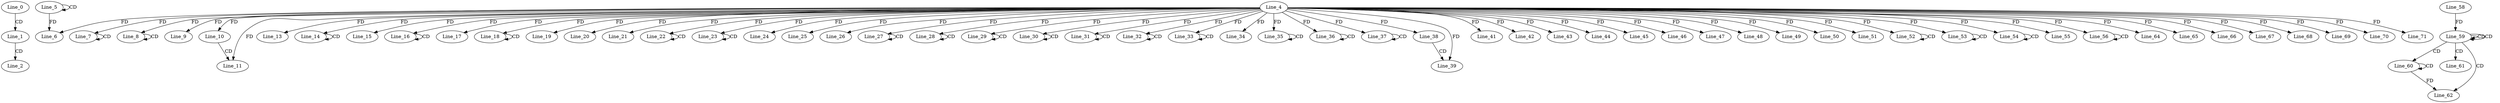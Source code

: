 digraph G {
  Line_0;
  Line_1;
  Line_2;
  Line_5;
  Line_5;
  Line_4;
  Line_6;
  Line_6;
  Line_7;
  Line_7;
  Line_8;
  Line_8;
  Line_9;
  Line_10;
  Line_10;
  Line_11;
  Line_11;
  Line_13;
  Line_14;
  Line_14;
  Line_15;
  Line_16;
  Line_16;
  Line_17;
  Line_18;
  Line_18;
  Line_19;
  Line_20;
  Line_21;
  Line_22;
  Line_22;
  Line_23;
  Line_23;
  Line_24;
  Line_25;
  Line_26;
  Line_27;
  Line_27;
  Line_28;
  Line_28;
  Line_29;
  Line_29;
  Line_30;
  Line_30;
  Line_31;
  Line_31;
  Line_32;
  Line_32;
  Line_33;
  Line_33;
  Line_34;
  Line_35;
  Line_35;
  Line_36;
  Line_36;
  Line_37;
  Line_37;
  Line_38;
  Line_38;
  Line_39;
  Line_39;
  Line_41;
  Line_42;
  Line_43;
  Line_44;
  Line_45;
  Line_46;
  Line_47;
  Line_48;
  Line_49;
  Line_50;
  Line_51;
  Line_52;
  Line_52;
  Line_53;
  Line_53;
  Line_54;
  Line_54;
  Line_55;
  Line_56;
  Line_56;
  Line_59;
  Line_59;
  Line_59;
  Line_58;
  Line_60;
  Line_60;
  Line_61;
  Line_62;
  Line_64;
  Line_65;
  Line_66;
  Line_67;
  Line_68;
  Line_69;
  Line_70;
  Line_71;
  Line_0 -> Line_1 [ label="CD" ];
  Line_1 -> Line_2 [ label="CD" ];
  Line_5 -> Line_5 [ label="CD" ];
  Line_4 -> Line_6 [ label="FD" ];
  Line_5 -> Line_6 [ label="FD" ];
  Line_7 -> Line_7 [ label="CD" ];
  Line_4 -> Line_7 [ label="FD" ];
  Line_8 -> Line_8 [ label="CD" ];
  Line_4 -> Line_8 [ label="FD" ];
  Line_4 -> Line_9 [ label="FD" ];
  Line_4 -> Line_10 [ label="FD" ];
  Line_10 -> Line_11 [ label="CD" ];
  Line_4 -> Line_11 [ label="FD" ];
  Line_4 -> Line_13 [ label="FD" ];
  Line_14 -> Line_14 [ label="CD" ];
  Line_4 -> Line_14 [ label="FD" ];
  Line_4 -> Line_15 [ label="FD" ];
  Line_16 -> Line_16 [ label="CD" ];
  Line_4 -> Line_16 [ label="FD" ];
  Line_4 -> Line_17 [ label="FD" ];
  Line_18 -> Line_18 [ label="CD" ];
  Line_4 -> Line_18 [ label="FD" ];
  Line_4 -> Line_19 [ label="FD" ];
  Line_4 -> Line_20 [ label="FD" ];
  Line_4 -> Line_21 [ label="FD" ];
  Line_22 -> Line_22 [ label="CD" ];
  Line_4 -> Line_22 [ label="FD" ];
  Line_23 -> Line_23 [ label="CD" ];
  Line_4 -> Line_23 [ label="FD" ];
  Line_4 -> Line_24 [ label="FD" ];
  Line_4 -> Line_25 [ label="FD" ];
  Line_4 -> Line_26 [ label="FD" ];
  Line_27 -> Line_27 [ label="CD" ];
  Line_4 -> Line_27 [ label="FD" ];
  Line_28 -> Line_28 [ label="CD" ];
  Line_4 -> Line_28 [ label="FD" ];
  Line_29 -> Line_29 [ label="CD" ];
  Line_4 -> Line_29 [ label="FD" ];
  Line_30 -> Line_30 [ label="CD" ];
  Line_4 -> Line_30 [ label="FD" ];
  Line_31 -> Line_31 [ label="CD" ];
  Line_4 -> Line_31 [ label="FD" ];
  Line_32 -> Line_32 [ label="CD" ];
  Line_4 -> Line_32 [ label="FD" ];
  Line_33 -> Line_33 [ label="CD" ];
  Line_4 -> Line_33 [ label="FD" ];
  Line_4 -> Line_34 [ label="FD" ];
  Line_35 -> Line_35 [ label="CD" ];
  Line_4 -> Line_35 [ label="FD" ];
  Line_36 -> Line_36 [ label="CD" ];
  Line_4 -> Line_36 [ label="FD" ];
  Line_37 -> Line_37 [ label="CD" ];
  Line_4 -> Line_37 [ label="FD" ];
  Line_4 -> Line_38 [ label="FD" ];
  Line_38 -> Line_39 [ label="CD" ];
  Line_4 -> Line_39 [ label="FD" ];
  Line_4 -> Line_41 [ label="FD" ];
  Line_4 -> Line_42 [ label="FD" ];
  Line_4 -> Line_43 [ label="FD" ];
  Line_4 -> Line_44 [ label="FD" ];
  Line_4 -> Line_45 [ label="FD" ];
  Line_4 -> Line_46 [ label="FD" ];
  Line_4 -> Line_47 [ label="FD" ];
  Line_4 -> Line_48 [ label="FD" ];
  Line_4 -> Line_49 [ label="FD" ];
  Line_4 -> Line_50 [ label="FD" ];
  Line_4 -> Line_51 [ label="FD" ];
  Line_52 -> Line_52 [ label="CD" ];
  Line_4 -> Line_52 [ label="FD" ];
  Line_53 -> Line_53 [ label="CD" ];
  Line_4 -> Line_53 [ label="FD" ];
  Line_54 -> Line_54 [ label="CD" ];
  Line_4 -> Line_54 [ label="FD" ];
  Line_4 -> Line_55 [ label="FD" ];
  Line_56 -> Line_56 [ label="CD" ];
  Line_4 -> Line_56 [ label="FD" ];
  Line_59 -> Line_59 [ label="CD" ];
  Line_59 -> Line_59 [ label="CD" ];
  Line_58 -> Line_59 [ label="FD" ];
  Line_59 -> Line_60 [ label="CD" ];
  Line_60 -> Line_60 [ label="CD" ];
  Line_59 -> Line_61 [ label="CD" ];
  Line_59 -> Line_62 [ label="CD" ];
  Line_60 -> Line_62 [ label="FD" ];
  Line_4 -> Line_64 [ label="FD" ];
  Line_4 -> Line_65 [ label="FD" ];
  Line_4 -> Line_66 [ label="FD" ];
  Line_4 -> Line_67 [ label="FD" ];
  Line_4 -> Line_68 [ label="FD" ];
  Line_4 -> Line_69 [ label="FD" ];
  Line_4 -> Line_70 [ label="FD" ];
  Line_4 -> Line_71 [ label="FD" ];
}
